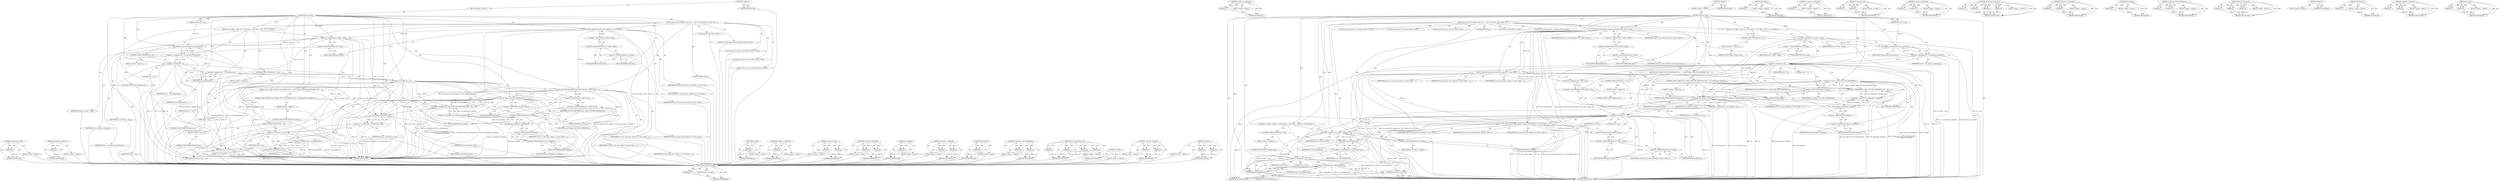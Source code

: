 digraph "nft_delset" {
vulnerable_140 [label=<(METHOD,nft_delrule_by_chain)>];
vulnerable_141 [label=<(PARAM,p1)>];
vulnerable_142 [label=<(BLOCK,&lt;empty&gt;,&lt;empty&gt;)>];
vulnerable_143 [label=<(METHOD_RETURN,ANY)>];
vulnerable_163 [label=<(METHOD,&lt;operator&gt;.logicalNot)>];
vulnerable_164 [label=<(PARAM,p1)>];
vulnerable_165 [label=<(BLOCK,&lt;empty&gt;,&lt;empty&gt;)>];
vulnerable_166 [label=<(METHOD_RETURN,ANY)>];
vulnerable_6 [label=<(METHOD,&lt;global&gt;)<SUB>1</SUB>>];
vulnerable_7 [label=<(BLOCK,&lt;empty&gt;,&lt;empty&gt;)<SUB>1</SUB>>];
vulnerable_8 [label=<(METHOD,nft_flush_table)<SUB>1</SUB>>];
vulnerable_9 [label=<(PARAM,struct nft_ctx *ctx)<SUB>1</SUB>>];
vulnerable_10 [label=<(BLOCK,{
	int err;
 	struct nft_chain *chain, *nc;
 	s...,{
	int err;
 	struct nft_chain *chain, *nc;
 	s...)<SUB>2</SUB>>];
vulnerable_11 [label="<(LOCAL,int err: int)<SUB>3</SUB>>"];
vulnerable_12 [label="<(LOCAL,struct nft_chain* chain: nft_chain*)<SUB>4</SUB>>"];
vulnerable_13 [label="<(LOCAL,struct nft_chain* nc: nft_chain*)<SUB>4</SUB>>"];
vulnerable_14 [label="<(LOCAL,struct nft_set* set: nft_set*)<SUB>5</SUB>>"];
vulnerable_15 [label="<(LOCAL,struct nft_set* ns: nft_set*)<SUB>5</SUB>>"];
vulnerable_16 [label=<(list_for_each_entry_safe,list_for_each_entry_safe(chain, nc, &amp;ctx-&gt;table...)<SUB>7</SUB>>];
vulnerable_17 [label=<(IDENTIFIER,chain,list_for_each_entry_safe(chain, nc, &amp;ctx-&gt;table...)<SUB>7</SUB>>];
vulnerable_18 [label=<(IDENTIFIER,nc,list_for_each_entry_safe(chain, nc, &amp;ctx-&gt;table...)<SUB>7</SUB>>];
vulnerable_19 [label=<(&lt;operator&gt;.addressOf,&amp;ctx-&gt;table-&gt;chains)<SUB>7</SUB>>];
vulnerable_20 [label=<(&lt;operator&gt;.indirectFieldAccess,ctx-&gt;table-&gt;chains)<SUB>7</SUB>>];
vulnerable_21 [label=<(&lt;operator&gt;.indirectFieldAccess,ctx-&gt;table)<SUB>7</SUB>>];
vulnerable_22 [label=<(IDENTIFIER,ctx,list_for_each_entry_safe(chain, nc, &amp;ctx-&gt;table...)<SUB>7</SUB>>];
vulnerable_23 [label=<(FIELD_IDENTIFIER,table,table)<SUB>7</SUB>>];
vulnerable_24 [label=<(FIELD_IDENTIFIER,chains,chains)<SUB>7</SUB>>];
vulnerable_25 [label=<(IDENTIFIER,list,list_for_each_entry_safe(chain, nc, &amp;ctx-&gt;table...)<SUB>7</SUB>>];
vulnerable_26 [label=<(BLOCK,{
 		ctx-&gt;chain = chain;
 
 		err = nft_delrule...,{
 		ctx-&gt;chain = chain;
 
 		err = nft_delrule...)<SUB>7</SUB>>];
vulnerable_27 [label=<(&lt;operator&gt;.assignment,ctx-&gt;chain = chain)<SUB>8</SUB>>];
vulnerable_28 [label=<(&lt;operator&gt;.indirectFieldAccess,ctx-&gt;chain)<SUB>8</SUB>>];
vulnerable_29 [label=<(IDENTIFIER,ctx,ctx-&gt;chain = chain)<SUB>8</SUB>>];
vulnerable_30 [label=<(FIELD_IDENTIFIER,chain,chain)<SUB>8</SUB>>];
vulnerable_31 [label=<(IDENTIFIER,chain,ctx-&gt;chain = chain)<SUB>8</SUB>>];
vulnerable_32 [label=<(&lt;operator&gt;.assignment,err = nft_delrule_by_chain(ctx))<SUB>10</SUB>>];
vulnerable_33 [label=<(IDENTIFIER,err,err = nft_delrule_by_chain(ctx))<SUB>10</SUB>>];
vulnerable_34 [label=<(nft_delrule_by_chain,nft_delrule_by_chain(ctx))<SUB>10</SUB>>];
vulnerable_35 [label=<(IDENTIFIER,ctx,nft_delrule_by_chain(ctx))<SUB>10</SUB>>];
vulnerable_36 [label=<(CONTROL_STRUCTURE,IF,if (err &lt; 0))<SUB>11</SUB>>];
vulnerable_37 [label=<(&lt;operator&gt;.lessThan,err &lt; 0)<SUB>11</SUB>>];
vulnerable_38 [label=<(IDENTIFIER,err,err &lt; 0)<SUB>11</SUB>>];
vulnerable_39 [label=<(LITERAL,0,err &lt; 0)<SUB>11</SUB>>];
vulnerable_40 [label=<(BLOCK,&lt;empty&gt;,&lt;empty&gt;)<SUB>12</SUB>>];
vulnerable_41 [label=<(CONTROL_STRUCTURE,GOTO,goto out;)<SUB>12</SUB>>];
vulnerable_42 [label=<(&lt;operator&gt;.assignment,err = nft_delchain(ctx))<SUB>13</SUB>>];
vulnerable_43 [label=<(IDENTIFIER,err,err = nft_delchain(ctx))<SUB>13</SUB>>];
vulnerable_44 [label=<(nft_delchain,nft_delchain(ctx))<SUB>13</SUB>>];
vulnerable_45 [label=<(IDENTIFIER,ctx,nft_delchain(ctx))<SUB>13</SUB>>];
vulnerable_46 [label=<(CONTROL_STRUCTURE,IF,if (err &lt; 0))<SUB>14</SUB>>];
vulnerable_47 [label=<(&lt;operator&gt;.lessThan,err &lt; 0)<SUB>14</SUB>>];
vulnerable_48 [label=<(IDENTIFIER,err,err &lt; 0)<SUB>14</SUB>>];
vulnerable_49 [label=<(LITERAL,0,err &lt; 0)<SUB>14</SUB>>];
vulnerable_50 [label=<(BLOCK,&lt;empty&gt;,&lt;empty&gt;)<SUB>15</SUB>>];
vulnerable_51 [label=<(CONTROL_STRUCTURE,GOTO,goto out;)<SUB>15</SUB>>];
vulnerable_52 [label=<(list_for_each_entry_safe,list_for_each_entry_safe(set, ns, &amp;ctx-&gt;table-&gt;...)<SUB>18</SUB>>];
vulnerable_53 [label=<(IDENTIFIER,set,list_for_each_entry_safe(set, ns, &amp;ctx-&gt;table-&gt;...)<SUB>18</SUB>>];
vulnerable_54 [label=<(IDENTIFIER,ns,list_for_each_entry_safe(set, ns, &amp;ctx-&gt;table-&gt;...)<SUB>18</SUB>>];
vulnerable_55 [label=<(&lt;operator&gt;.addressOf,&amp;ctx-&gt;table-&gt;sets)<SUB>18</SUB>>];
vulnerable_56 [label=<(&lt;operator&gt;.indirectFieldAccess,ctx-&gt;table-&gt;sets)<SUB>18</SUB>>];
vulnerable_57 [label=<(&lt;operator&gt;.indirectFieldAccess,ctx-&gt;table)<SUB>18</SUB>>];
vulnerable_58 [label=<(IDENTIFIER,ctx,list_for_each_entry_safe(set, ns, &amp;ctx-&gt;table-&gt;...)<SUB>18</SUB>>];
vulnerable_59 [label=<(FIELD_IDENTIFIER,table,table)<SUB>18</SUB>>];
vulnerable_60 [label=<(FIELD_IDENTIFIER,sets,sets)<SUB>18</SUB>>];
vulnerable_61 [label=<(IDENTIFIER,list,list_for_each_entry_safe(set, ns, &amp;ctx-&gt;table-&gt;...)<SUB>18</SUB>>];
vulnerable_62 [label=<(BLOCK,{
		if (set-&gt;flags &amp; NFT_SET_ANONYMOUS &amp;&amp;
		   ...,{
		if (set-&gt;flags &amp; NFT_SET_ANONYMOUS &amp;&amp;
		   ...)<SUB>18</SUB>>];
vulnerable_63 [label=<(CONTROL_STRUCTURE,IF,if (set-&gt;flags &amp; NFT_SET_ANONYMOUS &amp;&amp;
		    !list_empty(&amp;set-&gt;bindings)))<SUB>19</SUB>>];
vulnerable_64 [label=<(&lt;operator&gt;.logicalAnd,set-&gt;flags &amp; NFT_SET_ANONYMOUS &amp;&amp;
		    !list_e...)<SUB>19</SUB>>];
vulnerable_65 [label=<(&lt;operator&gt;.and,set-&gt;flags &amp; NFT_SET_ANONYMOUS)<SUB>19</SUB>>];
vulnerable_66 [label=<(&lt;operator&gt;.indirectFieldAccess,set-&gt;flags)<SUB>19</SUB>>];
vulnerable_67 [label=<(IDENTIFIER,set,set-&gt;flags &amp; NFT_SET_ANONYMOUS)<SUB>19</SUB>>];
vulnerable_68 [label=<(FIELD_IDENTIFIER,flags,flags)<SUB>19</SUB>>];
vulnerable_69 [label=<(IDENTIFIER,NFT_SET_ANONYMOUS,set-&gt;flags &amp; NFT_SET_ANONYMOUS)<SUB>19</SUB>>];
vulnerable_70 [label=<(&lt;operator&gt;.logicalNot,!list_empty(&amp;set-&gt;bindings))<SUB>20</SUB>>];
vulnerable_71 [label=<(list_empty,list_empty(&amp;set-&gt;bindings))<SUB>20</SUB>>];
vulnerable_72 [label=<(&lt;operator&gt;.addressOf,&amp;set-&gt;bindings)<SUB>20</SUB>>];
vulnerable_73 [label=<(&lt;operator&gt;.indirectFieldAccess,set-&gt;bindings)<SUB>20</SUB>>];
vulnerable_74 [label=<(IDENTIFIER,set,list_empty(&amp;set-&gt;bindings))<SUB>20</SUB>>];
vulnerable_75 [label=<(FIELD_IDENTIFIER,bindings,bindings)<SUB>20</SUB>>];
vulnerable_76 [label=<(BLOCK,&lt;empty&gt;,&lt;empty&gt;)<SUB>21</SUB>>];
vulnerable_77 [label=<(CONTROL_STRUCTURE,CONTINUE,continue;)<SUB>21</SUB>>];
vulnerable_78 [label=<(&lt;operator&gt;.assignment,err = nft_delset(ctx, set))<SUB>23</SUB>>];
vulnerable_79 [label=<(IDENTIFIER,err,err = nft_delset(ctx, set))<SUB>23</SUB>>];
vulnerable_80 [label=<(nft_delset,nft_delset(ctx, set))<SUB>23</SUB>>];
vulnerable_81 [label=<(IDENTIFIER,ctx,nft_delset(ctx, set))<SUB>23</SUB>>];
vulnerable_82 [label=<(IDENTIFIER,set,nft_delset(ctx, set))<SUB>23</SUB>>];
vulnerable_83 [label=<(CONTROL_STRUCTURE,IF,if (err &lt; 0))<SUB>24</SUB>>];
vulnerable_84 [label=<(&lt;operator&gt;.lessThan,err &lt; 0)<SUB>24</SUB>>];
vulnerable_85 [label=<(IDENTIFIER,err,err &lt; 0)<SUB>24</SUB>>];
vulnerable_86 [label=<(LITERAL,0,err &lt; 0)<SUB>24</SUB>>];
vulnerable_87 [label=<(BLOCK,&lt;empty&gt;,&lt;empty&gt;)<SUB>25</SUB>>];
vulnerable_88 [label=<(CONTROL_STRUCTURE,GOTO,goto out;)<SUB>25</SUB>>];
vulnerable_89 [label=<(&lt;operator&gt;.assignment,err = nft_deltable(ctx))<SUB>28</SUB>>];
vulnerable_90 [label=<(IDENTIFIER,err,err = nft_deltable(ctx))<SUB>28</SUB>>];
vulnerable_91 [label=<(nft_deltable,nft_deltable(ctx))<SUB>28</SUB>>];
vulnerable_92 [label=<(IDENTIFIER,ctx,nft_deltable(ctx))<SUB>28</SUB>>];
vulnerable_93 [label=<(JUMP_TARGET,out)<SUB>29</SUB>>];
vulnerable_94 [label=<(RETURN,return err;,return err;)<SUB>30</SUB>>];
vulnerable_95 [label=<(IDENTIFIER,err,return err;)<SUB>30</SUB>>];
vulnerable_96 [label=<(METHOD_RETURN,int)<SUB>1</SUB>>];
vulnerable_98 [label=<(METHOD_RETURN,ANY)<SUB>1</SUB>>];
vulnerable_167 [label=<(METHOD,list_empty)>];
vulnerable_168 [label=<(PARAM,p1)>];
vulnerable_169 [label=<(BLOCK,&lt;empty&gt;,&lt;empty&gt;)>];
vulnerable_170 [label=<(METHOD_RETURN,ANY)>];
vulnerable_126 [label=<(METHOD,&lt;operator&gt;.addressOf)>];
vulnerable_127 [label=<(PARAM,p1)>];
vulnerable_128 [label=<(BLOCK,&lt;empty&gt;,&lt;empty&gt;)>];
vulnerable_129 [label=<(METHOD_RETURN,ANY)>];
vulnerable_158 [label=<(METHOD,&lt;operator&gt;.and)>];
vulnerable_159 [label=<(PARAM,p1)>];
vulnerable_160 [label=<(PARAM,p2)>];
vulnerable_161 [label=<(BLOCK,&lt;empty&gt;,&lt;empty&gt;)>];
vulnerable_162 [label=<(METHOD_RETURN,ANY)>];
vulnerable_153 [label=<(METHOD,&lt;operator&gt;.logicalAnd)>];
vulnerable_154 [label=<(PARAM,p1)>];
vulnerable_155 [label=<(PARAM,p2)>];
vulnerable_156 [label=<(BLOCK,&lt;empty&gt;,&lt;empty&gt;)>];
vulnerable_157 [label=<(METHOD_RETURN,ANY)>];
vulnerable_149 [label=<(METHOD,nft_delchain)>];
vulnerable_150 [label=<(PARAM,p1)>];
vulnerable_151 [label=<(BLOCK,&lt;empty&gt;,&lt;empty&gt;)>];
vulnerable_152 [label=<(METHOD_RETURN,ANY)>];
vulnerable_135 [label=<(METHOD,&lt;operator&gt;.assignment)>];
vulnerable_136 [label=<(PARAM,p1)>];
vulnerable_137 [label=<(PARAM,p2)>];
vulnerable_138 [label=<(BLOCK,&lt;empty&gt;,&lt;empty&gt;)>];
vulnerable_139 [label=<(METHOD_RETURN,ANY)>];
vulnerable_176 [label=<(METHOD,nft_deltable)>];
vulnerable_177 [label=<(PARAM,p1)>];
vulnerable_178 [label=<(BLOCK,&lt;empty&gt;,&lt;empty&gt;)>];
vulnerable_179 [label=<(METHOD_RETURN,ANY)>];
vulnerable_130 [label=<(METHOD,&lt;operator&gt;.indirectFieldAccess)>];
vulnerable_131 [label=<(PARAM,p1)>];
vulnerable_132 [label=<(PARAM,p2)>];
vulnerable_133 [label=<(BLOCK,&lt;empty&gt;,&lt;empty&gt;)>];
vulnerable_134 [label=<(METHOD_RETURN,ANY)>];
vulnerable_119 [label=<(METHOD,list_for_each_entry_safe)>];
vulnerable_120 [label=<(PARAM,p1)>];
vulnerable_121 [label=<(PARAM,p2)>];
vulnerable_122 [label=<(PARAM,p3)>];
vulnerable_123 [label=<(PARAM,p4)>];
vulnerable_124 [label=<(BLOCK,&lt;empty&gt;,&lt;empty&gt;)>];
vulnerable_125 [label=<(METHOD_RETURN,ANY)>];
vulnerable_113 [label=<(METHOD,&lt;global&gt;)<SUB>1</SUB>>];
vulnerable_114 [label=<(BLOCK,&lt;empty&gt;,&lt;empty&gt;)>];
vulnerable_115 [label=<(METHOD_RETURN,ANY)>];
vulnerable_144 [label=<(METHOD,&lt;operator&gt;.lessThan)>];
vulnerable_145 [label=<(PARAM,p1)>];
vulnerable_146 [label=<(PARAM,p2)>];
vulnerable_147 [label=<(BLOCK,&lt;empty&gt;,&lt;empty&gt;)>];
vulnerable_148 [label=<(METHOD_RETURN,ANY)>];
vulnerable_171 [label=<(METHOD,nft_delset)>];
vulnerable_172 [label=<(PARAM,p1)>];
vulnerable_173 [label=<(PARAM,p2)>];
vulnerable_174 [label=<(BLOCK,&lt;empty&gt;,&lt;empty&gt;)>];
vulnerable_175 [label=<(METHOD_RETURN,ANY)>];
fixed_154 [label=<(METHOD,nft_delrule_by_chain)>];
fixed_155 [label=<(PARAM,p1)>];
fixed_156 [label=<(BLOCK,&lt;empty&gt;,&lt;empty&gt;)>];
fixed_157 [label=<(METHOD_RETURN,ANY)>];
fixed_180 [label=<(METHOD,&lt;operator&gt;.logicalNot)>];
fixed_181 [label=<(PARAM,p1)>];
fixed_182 [label=<(BLOCK,&lt;empty&gt;,&lt;empty&gt;)>];
fixed_183 [label=<(METHOD_RETURN,ANY)>];
fixed_6 [label=<(METHOD,&lt;global&gt;)<SUB>1</SUB>>];
fixed_7 [label=<(BLOCK,&lt;empty&gt;,&lt;empty&gt;)<SUB>1</SUB>>];
fixed_8 [label=<(METHOD,nft_flush_table)<SUB>1</SUB>>];
fixed_9 [label=<(PARAM,struct nft_ctx *ctx)<SUB>1</SUB>>];
fixed_10 [label=<(BLOCK,{
	int err;
 	struct nft_chain *chain, *nc;
 	s...,{
	int err;
 	struct nft_chain *chain, *nc;
 	s...)<SUB>2</SUB>>];
fixed_11 [label="<(LOCAL,int err: int)<SUB>3</SUB>>"];
fixed_12 [label="<(LOCAL,struct nft_chain* chain: nft_chain*)<SUB>4</SUB>>"];
fixed_13 [label="<(LOCAL,struct nft_chain* nc: nft_chain*)<SUB>4</SUB>>"];
fixed_14 [label="<(LOCAL,struct nft_set* set: nft_set*)<SUB>5</SUB>>"];
fixed_15 [label="<(LOCAL,struct nft_set* ns: nft_set*)<SUB>5</SUB>>"];
fixed_16 [label=<(list_for_each_entry,list_for_each_entry(chain, &amp;ctx-&gt;table-&gt;chains,...)<SUB>7</SUB>>];
fixed_17 [label=<(IDENTIFIER,chain,list_for_each_entry(chain, &amp;ctx-&gt;table-&gt;chains,...)<SUB>7</SUB>>];
fixed_18 [label=<(&lt;operator&gt;.addressOf,&amp;ctx-&gt;table-&gt;chains)<SUB>7</SUB>>];
fixed_19 [label=<(&lt;operator&gt;.indirectFieldAccess,ctx-&gt;table-&gt;chains)<SUB>7</SUB>>];
fixed_20 [label=<(&lt;operator&gt;.indirectFieldAccess,ctx-&gt;table)<SUB>7</SUB>>];
fixed_21 [label=<(IDENTIFIER,ctx,list_for_each_entry(chain, &amp;ctx-&gt;table-&gt;chains,...)<SUB>7</SUB>>];
fixed_22 [label=<(FIELD_IDENTIFIER,table,table)<SUB>7</SUB>>];
fixed_23 [label=<(FIELD_IDENTIFIER,chains,chains)<SUB>7</SUB>>];
fixed_24 [label=<(IDENTIFIER,list,list_for_each_entry(chain, &amp;ctx-&gt;table-&gt;chains,...)<SUB>7</SUB>>];
fixed_25 [label=<(BLOCK,{
 		ctx-&gt;chain = chain;
 
 		err = nft_delrule...,{
 		ctx-&gt;chain = chain;
 
 		err = nft_delrule...)<SUB>7</SUB>>];
fixed_26 [label=<(&lt;operator&gt;.assignment,ctx-&gt;chain = chain)<SUB>8</SUB>>];
fixed_27 [label=<(&lt;operator&gt;.indirectFieldAccess,ctx-&gt;chain)<SUB>8</SUB>>];
fixed_28 [label=<(IDENTIFIER,ctx,ctx-&gt;chain = chain)<SUB>8</SUB>>];
fixed_29 [label=<(FIELD_IDENTIFIER,chain,chain)<SUB>8</SUB>>];
fixed_30 [label=<(IDENTIFIER,chain,ctx-&gt;chain = chain)<SUB>8</SUB>>];
fixed_31 [label=<(&lt;operator&gt;.assignment,err = nft_delrule_by_chain(ctx))<SUB>10</SUB>>];
fixed_32 [label=<(IDENTIFIER,err,err = nft_delrule_by_chain(ctx))<SUB>10</SUB>>];
fixed_33 [label=<(nft_delrule_by_chain,nft_delrule_by_chain(ctx))<SUB>10</SUB>>];
fixed_34 [label=<(IDENTIFIER,ctx,nft_delrule_by_chain(ctx))<SUB>10</SUB>>];
fixed_35 [label=<(CONTROL_STRUCTURE,IF,if (err &lt; 0))<SUB>11</SUB>>];
fixed_36 [label=<(&lt;operator&gt;.lessThan,err &lt; 0)<SUB>11</SUB>>];
fixed_37 [label=<(IDENTIFIER,err,err &lt; 0)<SUB>11</SUB>>];
fixed_38 [label=<(LITERAL,0,err &lt; 0)<SUB>11</SUB>>];
fixed_39 [label=<(BLOCK,&lt;empty&gt;,&lt;empty&gt;)<SUB>12</SUB>>];
fixed_40 [label=<(CONTROL_STRUCTURE,GOTO,goto out;)<SUB>12</SUB>>];
fixed_41 [label=<(list_for_each_entry_safe,list_for_each_entry_safe(set, ns, &amp;ctx-&gt;table-&gt;...)<SUB>15</SUB>>];
fixed_42 [label=<(IDENTIFIER,set,list_for_each_entry_safe(set, ns, &amp;ctx-&gt;table-&gt;...)<SUB>15</SUB>>];
fixed_43 [label=<(IDENTIFIER,ns,list_for_each_entry_safe(set, ns, &amp;ctx-&gt;table-&gt;...)<SUB>15</SUB>>];
fixed_44 [label=<(&lt;operator&gt;.addressOf,&amp;ctx-&gt;table-&gt;sets)<SUB>15</SUB>>];
fixed_45 [label=<(&lt;operator&gt;.indirectFieldAccess,ctx-&gt;table-&gt;sets)<SUB>15</SUB>>];
fixed_46 [label=<(&lt;operator&gt;.indirectFieldAccess,ctx-&gt;table)<SUB>15</SUB>>];
fixed_47 [label=<(IDENTIFIER,ctx,list_for_each_entry_safe(set, ns, &amp;ctx-&gt;table-&gt;...)<SUB>15</SUB>>];
fixed_48 [label=<(FIELD_IDENTIFIER,table,table)<SUB>15</SUB>>];
fixed_49 [label=<(FIELD_IDENTIFIER,sets,sets)<SUB>15</SUB>>];
fixed_50 [label=<(IDENTIFIER,list,list_for_each_entry_safe(set, ns, &amp;ctx-&gt;table-&gt;...)<SUB>15</SUB>>];
fixed_51 [label=<(BLOCK,{
		if (set-&gt;flags &amp; NFT_SET_ANONYMOUS &amp;&amp;
		   ...,{
		if (set-&gt;flags &amp; NFT_SET_ANONYMOUS &amp;&amp;
		   ...)<SUB>15</SUB>>];
fixed_52 [label=<(CONTROL_STRUCTURE,IF,if (set-&gt;flags &amp; NFT_SET_ANONYMOUS &amp;&amp;
		    !list_empty(&amp;set-&gt;bindings)))<SUB>16</SUB>>];
fixed_53 [label=<(&lt;operator&gt;.logicalAnd,set-&gt;flags &amp; NFT_SET_ANONYMOUS &amp;&amp;
		    !list_e...)<SUB>16</SUB>>];
fixed_54 [label=<(&lt;operator&gt;.and,set-&gt;flags &amp; NFT_SET_ANONYMOUS)<SUB>16</SUB>>];
fixed_55 [label=<(&lt;operator&gt;.indirectFieldAccess,set-&gt;flags)<SUB>16</SUB>>];
fixed_56 [label=<(IDENTIFIER,set,set-&gt;flags &amp; NFT_SET_ANONYMOUS)<SUB>16</SUB>>];
fixed_57 [label=<(FIELD_IDENTIFIER,flags,flags)<SUB>16</SUB>>];
fixed_58 [label=<(IDENTIFIER,NFT_SET_ANONYMOUS,set-&gt;flags &amp; NFT_SET_ANONYMOUS)<SUB>16</SUB>>];
fixed_59 [label=<(&lt;operator&gt;.logicalNot,!list_empty(&amp;set-&gt;bindings))<SUB>17</SUB>>];
fixed_60 [label=<(list_empty,list_empty(&amp;set-&gt;bindings))<SUB>17</SUB>>];
fixed_61 [label=<(&lt;operator&gt;.addressOf,&amp;set-&gt;bindings)<SUB>17</SUB>>];
fixed_62 [label=<(&lt;operator&gt;.indirectFieldAccess,set-&gt;bindings)<SUB>17</SUB>>];
fixed_63 [label=<(IDENTIFIER,set,list_empty(&amp;set-&gt;bindings))<SUB>17</SUB>>];
fixed_64 [label=<(FIELD_IDENTIFIER,bindings,bindings)<SUB>17</SUB>>];
fixed_65 [label=<(BLOCK,&lt;empty&gt;,&lt;empty&gt;)<SUB>18</SUB>>];
fixed_66 [label=<(CONTROL_STRUCTURE,CONTINUE,continue;)<SUB>18</SUB>>];
fixed_67 [label=<(&lt;operator&gt;.assignment,err = nft_delset(ctx, set))<SUB>20</SUB>>];
fixed_68 [label=<(IDENTIFIER,err,err = nft_delset(ctx, set))<SUB>20</SUB>>];
fixed_69 [label=<(nft_delset,nft_delset(ctx, set))<SUB>20</SUB>>];
fixed_70 [label=<(IDENTIFIER,ctx,nft_delset(ctx, set))<SUB>20</SUB>>];
fixed_71 [label=<(IDENTIFIER,set,nft_delset(ctx, set))<SUB>20</SUB>>];
fixed_72 [label=<(CONTROL_STRUCTURE,IF,if (err &lt; 0))<SUB>21</SUB>>];
fixed_73 [label=<(&lt;operator&gt;.lessThan,err &lt; 0)<SUB>21</SUB>>];
fixed_74 [label=<(IDENTIFIER,err,err &lt; 0)<SUB>21</SUB>>];
fixed_75 [label=<(LITERAL,0,err &lt; 0)<SUB>21</SUB>>];
fixed_76 [label=<(BLOCK,&lt;empty&gt;,&lt;empty&gt;)<SUB>22</SUB>>];
fixed_77 [label=<(CONTROL_STRUCTURE,GOTO,goto out;)<SUB>22</SUB>>];
fixed_78 [label=<(list_for_each_entry_safe,list_for_each_entry_safe(chain, nc, &amp;ctx-&gt;table...)<SUB>25</SUB>>];
fixed_79 [label=<(IDENTIFIER,chain,list_for_each_entry_safe(chain, nc, &amp;ctx-&gt;table...)<SUB>25</SUB>>];
fixed_80 [label=<(IDENTIFIER,nc,list_for_each_entry_safe(chain, nc, &amp;ctx-&gt;table...)<SUB>25</SUB>>];
fixed_81 [label=<(&lt;operator&gt;.addressOf,&amp;ctx-&gt;table-&gt;chains)<SUB>25</SUB>>];
fixed_82 [label=<(&lt;operator&gt;.indirectFieldAccess,ctx-&gt;table-&gt;chains)<SUB>25</SUB>>];
fixed_83 [label=<(&lt;operator&gt;.indirectFieldAccess,ctx-&gt;table)<SUB>25</SUB>>];
fixed_84 [label=<(IDENTIFIER,ctx,list_for_each_entry_safe(chain, nc, &amp;ctx-&gt;table...)<SUB>25</SUB>>];
fixed_85 [label=<(FIELD_IDENTIFIER,table,table)<SUB>25</SUB>>];
fixed_86 [label=<(FIELD_IDENTIFIER,chains,chains)<SUB>25</SUB>>];
fixed_87 [label=<(IDENTIFIER,list,list_for_each_entry_safe(chain, nc, &amp;ctx-&gt;table...)<SUB>25</SUB>>];
fixed_88 [label=<(BLOCK,{
		ctx-&gt;chain = chain;

		err = nft_delchain(c...,{
		ctx-&gt;chain = chain;

		err = nft_delchain(c...)<SUB>25</SUB>>];
fixed_89 [label=<(&lt;operator&gt;.assignment,ctx-&gt;chain = chain)<SUB>26</SUB>>];
fixed_90 [label=<(&lt;operator&gt;.indirectFieldAccess,ctx-&gt;chain)<SUB>26</SUB>>];
fixed_91 [label=<(IDENTIFIER,ctx,ctx-&gt;chain = chain)<SUB>26</SUB>>];
fixed_92 [label=<(FIELD_IDENTIFIER,chain,chain)<SUB>26</SUB>>];
fixed_93 [label=<(IDENTIFIER,chain,ctx-&gt;chain = chain)<SUB>26</SUB>>];
fixed_94 [label=<(&lt;operator&gt;.assignment,err = nft_delchain(ctx))<SUB>28</SUB>>];
fixed_95 [label=<(IDENTIFIER,err,err = nft_delchain(ctx))<SUB>28</SUB>>];
fixed_96 [label=<(nft_delchain,nft_delchain(ctx))<SUB>28</SUB>>];
fixed_97 [label=<(IDENTIFIER,ctx,nft_delchain(ctx))<SUB>28</SUB>>];
fixed_98 [label=<(CONTROL_STRUCTURE,IF,if (err &lt; 0))<SUB>29</SUB>>];
fixed_99 [label=<(&lt;operator&gt;.lessThan,err &lt; 0)<SUB>29</SUB>>];
fixed_100 [label=<(IDENTIFIER,err,err &lt; 0)<SUB>29</SUB>>];
fixed_101 [label=<(LITERAL,0,err &lt; 0)<SUB>29</SUB>>];
fixed_102 [label=<(BLOCK,&lt;empty&gt;,&lt;empty&gt;)<SUB>30</SUB>>];
fixed_103 [label=<(CONTROL_STRUCTURE,GOTO,goto out;)<SUB>30</SUB>>];
fixed_104 [label=<(&lt;operator&gt;.assignment,err = nft_deltable(ctx))<SUB>33</SUB>>];
fixed_105 [label=<(IDENTIFIER,err,err = nft_deltable(ctx))<SUB>33</SUB>>];
fixed_106 [label=<(nft_deltable,nft_deltable(ctx))<SUB>33</SUB>>];
fixed_107 [label=<(IDENTIFIER,ctx,nft_deltable(ctx))<SUB>33</SUB>>];
fixed_108 [label=<(JUMP_TARGET,out)<SUB>34</SUB>>];
fixed_109 [label=<(RETURN,return err;,return err;)<SUB>35</SUB>>];
fixed_110 [label=<(IDENTIFIER,err,return err;)<SUB>35</SUB>>];
fixed_111 [label=<(METHOD_RETURN,int)<SUB>1</SUB>>];
fixed_113 [label=<(METHOD_RETURN,ANY)<SUB>1</SUB>>];
fixed_184 [label=<(METHOD,list_empty)>];
fixed_185 [label=<(PARAM,p1)>];
fixed_186 [label=<(BLOCK,&lt;empty&gt;,&lt;empty&gt;)>];
fixed_187 [label=<(METHOD_RETURN,ANY)>];
fixed_140 [label=<(METHOD,&lt;operator&gt;.addressOf)>];
fixed_141 [label=<(PARAM,p1)>];
fixed_142 [label=<(BLOCK,&lt;empty&gt;,&lt;empty&gt;)>];
fixed_143 [label=<(METHOD_RETURN,ANY)>];
fixed_175 [label=<(METHOD,&lt;operator&gt;.and)>];
fixed_176 [label=<(PARAM,p1)>];
fixed_177 [label=<(PARAM,p2)>];
fixed_178 [label=<(BLOCK,&lt;empty&gt;,&lt;empty&gt;)>];
fixed_179 [label=<(METHOD_RETURN,ANY)>];
fixed_170 [label=<(METHOD,&lt;operator&gt;.logicalAnd)>];
fixed_171 [label=<(PARAM,p1)>];
fixed_172 [label=<(PARAM,p2)>];
fixed_173 [label=<(BLOCK,&lt;empty&gt;,&lt;empty&gt;)>];
fixed_174 [label=<(METHOD_RETURN,ANY)>];
fixed_163 [label=<(METHOD,list_for_each_entry_safe)>];
fixed_164 [label=<(PARAM,p1)>];
fixed_165 [label=<(PARAM,p2)>];
fixed_166 [label=<(PARAM,p3)>];
fixed_167 [label=<(PARAM,p4)>];
fixed_168 [label=<(BLOCK,&lt;empty&gt;,&lt;empty&gt;)>];
fixed_169 [label=<(METHOD_RETURN,ANY)>];
fixed_149 [label=<(METHOD,&lt;operator&gt;.assignment)>];
fixed_150 [label=<(PARAM,p1)>];
fixed_151 [label=<(PARAM,p2)>];
fixed_152 [label=<(BLOCK,&lt;empty&gt;,&lt;empty&gt;)>];
fixed_153 [label=<(METHOD_RETURN,ANY)>];
fixed_193 [label=<(METHOD,nft_delchain)>];
fixed_194 [label=<(PARAM,p1)>];
fixed_195 [label=<(BLOCK,&lt;empty&gt;,&lt;empty&gt;)>];
fixed_196 [label=<(METHOD_RETURN,ANY)>];
fixed_144 [label=<(METHOD,&lt;operator&gt;.indirectFieldAccess)>];
fixed_145 [label=<(PARAM,p1)>];
fixed_146 [label=<(PARAM,p2)>];
fixed_147 [label=<(BLOCK,&lt;empty&gt;,&lt;empty&gt;)>];
fixed_148 [label=<(METHOD_RETURN,ANY)>];
fixed_134 [label=<(METHOD,list_for_each_entry)>];
fixed_135 [label=<(PARAM,p1)>];
fixed_136 [label=<(PARAM,p2)>];
fixed_137 [label=<(PARAM,p3)>];
fixed_138 [label=<(BLOCK,&lt;empty&gt;,&lt;empty&gt;)>];
fixed_139 [label=<(METHOD_RETURN,ANY)>];
fixed_128 [label=<(METHOD,&lt;global&gt;)<SUB>1</SUB>>];
fixed_129 [label=<(BLOCK,&lt;empty&gt;,&lt;empty&gt;)>];
fixed_130 [label=<(METHOD_RETURN,ANY)>];
fixed_197 [label=<(METHOD,nft_deltable)>];
fixed_198 [label=<(PARAM,p1)>];
fixed_199 [label=<(BLOCK,&lt;empty&gt;,&lt;empty&gt;)>];
fixed_200 [label=<(METHOD_RETURN,ANY)>];
fixed_158 [label=<(METHOD,&lt;operator&gt;.lessThan)>];
fixed_159 [label=<(PARAM,p1)>];
fixed_160 [label=<(PARAM,p2)>];
fixed_161 [label=<(BLOCK,&lt;empty&gt;,&lt;empty&gt;)>];
fixed_162 [label=<(METHOD_RETURN,ANY)>];
fixed_188 [label=<(METHOD,nft_delset)>];
fixed_189 [label=<(PARAM,p1)>];
fixed_190 [label=<(PARAM,p2)>];
fixed_191 [label=<(BLOCK,&lt;empty&gt;,&lt;empty&gt;)>];
fixed_192 [label=<(METHOD_RETURN,ANY)>];
vulnerable_140 -> vulnerable_141  [key=0, label="AST: "];
vulnerable_140 -> vulnerable_141  [key=1, label="DDG: "];
vulnerable_140 -> vulnerable_142  [key=0, label="AST: "];
vulnerable_140 -> vulnerable_143  [key=0, label="AST: "];
vulnerable_140 -> vulnerable_143  [key=1, label="CFG: "];
vulnerable_141 -> vulnerable_143  [key=0, label="DDG: p1"];
vulnerable_142 -> fixed_154  [key=0];
vulnerable_143 -> fixed_154  [key=0];
vulnerable_163 -> vulnerable_164  [key=0, label="AST: "];
vulnerable_163 -> vulnerable_164  [key=1, label="DDG: "];
vulnerable_163 -> vulnerable_165  [key=0, label="AST: "];
vulnerable_163 -> vulnerable_166  [key=0, label="AST: "];
vulnerable_163 -> vulnerable_166  [key=1, label="CFG: "];
vulnerable_164 -> vulnerable_166  [key=0, label="DDG: p1"];
vulnerable_165 -> fixed_154  [key=0];
vulnerable_166 -> fixed_154  [key=0];
vulnerable_6 -> vulnerable_7  [key=0, label="AST: "];
vulnerable_6 -> vulnerable_98  [key=0, label="AST: "];
vulnerable_6 -> vulnerable_98  [key=1, label="CFG: "];
vulnerable_7 -> vulnerable_8  [key=0, label="AST: "];
vulnerable_8 -> vulnerable_9  [key=0, label="AST: "];
vulnerable_8 -> vulnerable_9  [key=1, label="DDG: "];
vulnerable_8 -> vulnerable_10  [key=0, label="AST: "];
vulnerable_8 -> vulnerable_96  [key=0, label="AST: "];
vulnerable_8 -> vulnerable_23  [key=0, label="CFG: "];
vulnerable_8 -> vulnerable_26  [key=0, label="DDG: "];
vulnerable_8 -> vulnerable_62  [key=0, label="DDG: "];
vulnerable_8 -> vulnerable_16  [key=0, label="DDG: "];
vulnerable_8 -> vulnerable_27  [key=0, label="DDG: "];
vulnerable_8 -> vulnerable_52  [key=0, label="DDG: "];
vulnerable_8 -> vulnerable_95  [key=0, label="DDG: "];
vulnerable_8 -> vulnerable_91  [key=0, label="DDG: "];
vulnerable_8 -> vulnerable_34  [key=0, label="DDG: "];
vulnerable_8 -> vulnerable_37  [key=0, label="DDG: "];
vulnerable_8 -> vulnerable_44  [key=0, label="DDG: "];
vulnerable_8 -> vulnerable_47  [key=0, label="DDG: "];
vulnerable_8 -> vulnerable_80  [key=0, label="DDG: "];
vulnerable_8 -> vulnerable_84  [key=0, label="DDG: "];
vulnerable_8 -> vulnerable_65  [key=0, label="DDG: "];
vulnerable_9 -> vulnerable_34  [key=0, label="DDG: ctx"];
vulnerable_10 -> vulnerable_11  [key=0, label="AST: "];
vulnerable_10 -> vulnerable_12  [key=0, label="AST: "];
vulnerable_10 -> vulnerable_13  [key=0, label="AST: "];
vulnerable_10 -> vulnerable_14  [key=0, label="AST: "];
vulnerable_10 -> vulnerable_15  [key=0, label="AST: "];
vulnerable_10 -> vulnerable_16  [key=0, label="AST: "];
vulnerable_10 -> vulnerable_26  [key=0, label="AST: "];
vulnerable_10 -> vulnerable_52  [key=0, label="AST: "];
vulnerable_10 -> vulnerable_62  [key=0, label="AST: "];
vulnerable_10 -> vulnerable_89  [key=0, label="AST: "];
vulnerable_10 -> vulnerable_93  [key=0, label="AST: "];
vulnerable_10 -> vulnerable_94  [key=0, label="AST: "];
vulnerable_11 -> fixed_154  [key=0];
vulnerable_12 -> fixed_154  [key=0];
vulnerable_13 -> fixed_154  [key=0];
vulnerable_14 -> fixed_154  [key=0];
vulnerable_15 -> fixed_154  [key=0];
vulnerable_16 -> vulnerable_17  [key=0, label="AST: "];
vulnerable_16 -> vulnerable_18  [key=0, label="AST: "];
vulnerable_16 -> vulnerable_19  [key=0, label="AST: "];
vulnerable_16 -> vulnerable_25  [key=0, label="AST: "];
vulnerable_16 -> vulnerable_30  [key=0, label="CFG: "];
vulnerable_16 -> vulnerable_96  [key=0, label="DDG: nc"];
vulnerable_16 -> vulnerable_96  [key=1, label="DDG: &amp;ctx-&gt;table-&gt;chains"];
vulnerable_16 -> vulnerable_96  [key=2, label="DDG: list"];
vulnerable_16 -> vulnerable_96  [key=3, label="DDG: list_for_each_entry_safe(chain, nc, &amp;ctx-&gt;table-&gt;chains, list)"];
vulnerable_16 -> vulnerable_27  [key=0, label="DDG: chain"];
vulnerable_16 -> vulnerable_52  [key=0, label="DDG: list"];
vulnerable_17 -> fixed_154  [key=0];
vulnerable_18 -> fixed_154  [key=0];
vulnerable_19 -> vulnerable_20  [key=0, label="AST: "];
vulnerable_19 -> vulnerable_16  [key=0, label="CFG: "];
vulnerable_20 -> vulnerable_21  [key=0, label="AST: "];
vulnerable_20 -> vulnerable_24  [key=0, label="AST: "];
vulnerable_20 -> vulnerable_19  [key=0, label="CFG: "];
vulnerable_21 -> vulnerable_22  [key=0, label="AST: "];
vulnerable_21 -> vulnerable_23  [key=0, label="AST: "];
vulnerable_21 -> vulnerable_24  [key=0, label="CFG: "];
vulnerable_22 -> fixed_154  [key=0];
vulnerable_23 -> vulnerable_21  [key=0, label="CFG: "];
vulnerable_24 -> vulnerable_20  [key=0, label="CFG: "];
vulnerable_25 -> fixed_154  [key=0];
vulnerable_26 -> vulnerable_27  [key=0, label="AST: "];
vulnerable_26 -> vulnerable_32  [key=0, label="AST: "];
vulnerable_26 -> vulnerable_36  [key=0, label="AST: "];
vulnerable_26 -> vulnerable_42  [key=0, label="AST: "];
vulnerable_26 -> vulnerable_46  [key=0, label="AST: "];
vulnerable_27 -> vulnerable_28  [key=0, label="AST: "];
vulnerable_27 -> vulnerable_31  [key=0, label="AST: "];
vulnerable_27 -> vulnerable_34  [key=0, label="CFG: "];
vulnerable_27 -> vulnerable_34  [key=1, label="DDG: ctx-&gt;chain"];
vulnerable_27 -> vulnerable_96  [key=0, label="DDG: ctx-&gt;chain"];
vulnerable_27 -> vulnerable_96  [key=1, label="DDG: chain"];
vulnerable_27 -> vulnerable_96  [key=2, label="DDG: ctx-&gt;chain = chain"];
vulnerable_27 -> vulnerable_91  [key=0, label="DDG: ctx-&gt;chain"];
vulnerable_27 -> vulnerable_44  [key=0, label="DDG: ctx-&gt;chain"];
vulnerable_27 -> vulnerable_80  [key=0, label="DDG: ctx-&gt;chain"];
vulnerable_28 -> vulnerable_29  [key=0, label="AST: "];
vulnerable_28 -> vulnerable_30  [key=0, label="AST: "];
vulnerable_28 -> vulnerable_27  [key=0, label="CFG: "];
vulnerable_29 -> fixed_154  [key=0];
vulnerable_30 -> vulnerable_28  [key=0, label="CFG: "];
vulnerable_31 -> fixed_154  [key=0];
vulnerable_32 -> vulnerable_33  [key=0, label="AST: "];
vulnerable_32 -> vulnerable_34  [key=0, label="AST: "];
vulnerable_32 -> vulnerable_37  [key=0, label="CFG: "];
vulnerable_32 -> vulnerable_37  [key=1, label="DDG: err"];
vulnerable_32 -> vulnerable_96  [key=0, label="DDG: nft_delrule_by_chain(ctx)"];
vulnerable_32 -> vulnerable_96  [key=1, label="DDG: err = nft_delrule_by_chain(ctx)"];
vulnerable_33 -> fixed_154  [key=0];
vulnerable_34 -> vulnerable_35  [key=0, label="AST: "];
vulnerable_34 -> vulnerable_32  [key=0, label="CFG: "];
vulnerable_34 -> vulnerable_32  [key=1, label="DDG: ctx"];
vulnerable_34 -> vulnerable_96  [key=0, label="DDG: ctx"];
vulnerable_34 -> vulnerable_44  [key=0, label="DDG: ctx"];
vulnerable_35 -> fixed_154  [key=0];
vulnerable_36 -> vulnerable_37  [key=0, label="AST: "];
vulnerable_36 -> vulnerable_40  [key=0, label="AST: "];
vulnerable_37 -> vulnerable_38  [key=0, label="AST: "];
vulnerable_37 -> vulnerable_39  [key=0, label="AST: "];
vulnerable_37 -> vulnerable_94  [key=0, label="CFG: "];
vulnerable_37 -> vulnerable_44  [key=0, label="CFG: "];
vulnerable_37 -> vulnerable_44  [key=1, label="CDG: "];
vulnerable_37 -> vulnerable_96  [key=0, label="DDG: err"];
vulnerable_37 -> vulnerable_96  [key=1, label="DDG: err &lt; 0"];
vulnerable_37 -> vulnerable_95  [key=0, label="DDG: err"];
vulnerable_37 -> vulnerable_47  [key=0, label="CDG: "];
vulnerable_37 -> vulnerable_42  [key=0, label="CDG: "];
vulnerable_38 -> fixed_154  [key=0];
vulnerable_39 -> fixed_154  [key=0];
vulnerable_40 -> vulnerable_41  [key=0, label="AST: "];
vulnerable_41 -> fixed_154  [key=0];
vulnerable_42 -> vulnerable_43  [key=0, label="AST: "];
vulnerable_42 -> vulnerable_44  [key=0, label="AST: "];
vulnerable_42 -> vulnerable_47  [key=0, label="CFG: "];
vulnerable_42 -> vulnerable_47  [key=1, label="DDG: err"];
vulnerable_42 -> vulnerable_96  [key=0, label="DDG: nft_delchain(ctx)"];
vulnerable_42 -> vulnerable_96  [key=1, label="DDG: err = nft_delchain(ctx)"];
vulnerable_43 -> fixed_154  [key=0];
vulnerable_44 -> vulnerable_45  [key=0, label="AST: "];
vulnerable_44 -> vulnerable_42  [key=0, label="CFG: "];
vulnerable_44 -> vulnerable_42  [key=1, label="DDG: ctx"];
vulnerable_44 -> vulnerable_96  [key=0, label="DDG: ctx"];
vulnerable_44 -> vulnerable_80  [key=0, label="DDG: ctx"];
vulnerable_45 -> fixed_154  [key=0];
vulnerable_46 -> vulnerable_47  [key=0, label="AST: "];
vulnerable_46 -> vulnerable_50  [key=0, label="AST: "];
vulnerable_47 -> vulnerable_48  [key=0, label="AST: "];
vulnerable_47 -> vulnerable_49  [key=0, label="AST: "];
vulnerable_47 -> vulnerable_94  [key=0, label="CFG: "];
vulnerable_47 -> vulnerable_59  [key=0, label="CFG: "];
vulnerable_47 -> vulnerable_59  [key=1, label="CDG: "];
vulnerable_47 -> vulnerable_96  [key=0, label="DDG: err"];
vulnerable_47 -> vulnerable_96  [key=1, label="DDG: err &lt; 0"];
vulnerable_47 -> vulnerable_95  [key=0, label="DDG: err"];
vulnerable_47 -> vulnerable_80  [key=0, label="CDG: "];
vulnerable_47 -> vulnerable_68  [key=0, label="CDG: "];
vulnerable_47 -> vulnerable_60  [key=0, label="CDG: "];
vulnerable_47 -> vulnerable_64  [key=0, label="CDG: "];
vulnerable_47 -> vulnerable_57  [key=0, label="CDG: "];
vulnerable_47 -> vulnerable_66  [key=0, label="CDG: "];
vulnerable_47 -> vulnerable_52  [key=0, label="CDG: "];
vulnerable_47 -> vulnerable_84  [key=0, label="CDG: "];
vulnerable_47 -> vulnerable_56  [key=0, label="CDG: "];
vulnerable_47 -> vulnerable_65  [key=0, label="CDG: "];
vulnerable_47 -> vulnerable_55  [key=0, label="CDG: "];
vulnerable_47 -> vulnerable_78  [key=0, label="CDG: "];
vulnerable_48 -> fixed_154  [key=0];
vulnerable_49 -> fixed_154  [key=0];
vulnerable_50 -> vulnerable_51  [key=0, label="AST: "];
vulnerable_51 -> fixed_154  [key=0];
vulnerable_52 -> vulnerable_53  [key=0, label="AST: "];
vulnerable_52 -> vulnerable_54  [key=0, label="AST: "];
vulnerable_52 -> vulnerable_55  [key=0, label="AST: "];
vulnerable_52 -> vulnerable_61  [key=0, label="AST: "];
vulnerable_52 -> vulnerable_68  [key=0, label="CFG: "];
vulnerable_52 -> vulnerable_96  [key=0, label="DDG: ns"];
vulnerable_52 -> vulnerable_96  [key=1, label="DDG: &amp;ctx-&gt;table-&gt;sets"];
vulnerable_52 -> vulnerable_96  [key=2, label="DDG: list"];
vulnerable_52 -> vulnerable_96  [key=3, label="DDG: list_for_each_entry_safe(set, ns, &amp;ctx-&gt;table-&gt;sets, list)"];
vulnerable_52 -> vulnerable_80  [key=0, label="DDG: set"];
vulnerable_52 -> vulnerable_65  [key=0, label="DDG: set"];
vulnerable_52 -> vulnerable_71  [key=0, label="DDG: set"];
vulnerable_53 -> fixed_154  [key=0];
vulnerable_54 -> fixed_154  [key=0];
vulnerable_55 -> vulnerable_56  [key=0, label="AST: "];
vulnerable_55 -> vulnerable_52  [key=0, label="CFG: "];
vulnerable_56 -> vulnerable_57  [key=0, label="AST: "];
vulnerable_56 -> vulnerable_60  [key=0, label="AST: "];
vulnerable_56 -> vulnerable_55  [key=0, label="CFG: "];
vulnerable_57 -> vulnerable_58  [key=0, label="AST: "];
vulnerable_57 -> vulnerable_59  [key=0, label="AST: "];
vulnerable_57 -> vulnerable_60  [key=0, label="CFG: "];
vulnerable_58 -> fixed_154  [key=0];
vulnerable_59 -> vulnerable_57  [key=0, label="CFG: "];
vulnerable_60 -> vulnerable_56  [key=0, label="CFG: "];
vulnerable_61 -> fixed_154  [key=0];
vulnerable_62 -> vulnerable_63  [key=0, label="AST: "];
vulnerable_62 -> vulnerable_78  [key=0, label="AST: "];
vulnerable_62 -> vulnerable_83  [key=0, label="AST: "];
vulnerable_63 -> vulnerable_64  [key=0, label="AST: "];
vulnerable_63 -> vulnerable_76  [key=0, label="AST: "];
vulnerable_64 -> vulnerable_65  [key=0, label="AST: "];
vulnerable_64 -> vulnerable_70  [key=0, label="AST: "];
vulnerable_64 -> vulnerable_80  [key=0, label="CFG: "];
vulnerable_64 -> vulnerable_96  [key=0, label="DDG: set-&gt;flags &amp; NFT_SET_ANONYMOUS"];
vulnerable_64 -> vulnerable_96  [key=1, label="DDG: !list_empty(&amp;set-&gt;bindings)"];
vulnerable_64 -> vulnerable_96  [key=2, label="DDG: set-&gt;flags &amp; NFT_SET_ANONYMOUS &amp;&amp;
		    !list_empty(&amp;set-&gt;bindings)"];
vulnerable_65 -> vulnerable_66  [key=0, label="AST: "];
vulnerable_65 -> vulnerable_69  [key=0, label="AST: "];
vulnerable_65 -> vulnerable_64  [key=0, label="CFG: "];
vulnerable_65 -> vulnerable_64  [key=1, label="DDG: set-&gt;flags"];
vulnerable_65 -> vulnerable_64  [key=2, label="DDG: NFT_SET_ANONYMOUS"];
vulnerable_65 -> vulnerable_75  [key=0, label="CFG: "];
vulnerable_65 -> vulnerable_75  [key=1, label="CDG: "];
vulnerable_65 -> vulnerable_96  [key=0, label="DDG: set-&gt;flags"];
vulnerable_65 -> vulnerable_96  [key=1, label="DDG: NFT_SET_ANONYMOUS"];
vulnerable_65 -> vulnerable_80  [key=0, label="DDG: set-&gt;flags"];
vulnerable_65 -> vulnerable_73  [key=0, label="CDG: "];
vulnerable_65 -> vulnerable_71  [key=0, label="CDG: "];
vulnerable_65 -> vulnerable_72  [key=0, label="CDG: "];
vulnerable_65 -> vulnerable_70  [key=0, label="CDG: "];
vulnerable_66 -> vulnerable_67  [key=0, label="AST: "];
vulnerable_66 -> vulnerable_68  [key=0, label="AST: "];
vulnerable_66 -> vulnerable_65  [key=0, label="CFG: "];
vulnerable_67 -> fixed_154  [key=0];
vulnerable_68 -> vulnerable_66  [key=0, label="CFG: "];
vulnerable_69 -> fixed_154  [key=0];
vulnerable_70 -> vulnerable_71  [key=0, label="AST: "];
vulnerable_70 -> vulnerable_64  [key=0, label="CFG: "];
vulnerable_70 -> vulnerable_64  [key=1, label="DDG: list_empty(&amp;set-&gt;bindings)"];
vulnerable_70 -> vulnerable_96  [key=0, label="DDG: list_empty(&amp;set-&gt;bindings)"];
vulnerable_71 -> vulnerable_72  [key=0, label="AST: "];
vulnerable_71 -> vulnerable_70  [key=0, label="CFG: "];
vulnerable_71 -> vulnerable_70  [key=1, label="DDG: &amp;set-&gt;bindings"];
vulnerable_71 -> vulnerable_96  [key=0, label="DDG: &amp;set-&gt;bindings"];
vulnerable_72 -> vulnerable_73  [key=0, label="AST: "];
vulnerable_72 -> vulnerable_71  [key=0, label="CFG: "];
vulnerable_73 -> vulnerable_74  [key=0, label="AST: "];
vulnerable_73 -> vulnerable_75  [key=0, label="AST: "];
vulnerable_73 -> vulnerable_72  [key=0, label="CFG: "];
vulnerable_74 -> fixed_154  [key=0];
vulnerable_75 -> vulnerable_73  [key=0, label="CFG: "];
vulnerable_76 -> vulnerable_77  [key=0, label="AST: "];
vulnerable_77 -> fixed_154  [key=0];
vulnerable_78 -> vulnerable_79  [key=0, label="AST: "];
vulnerable_78 -> vulnerable_80  [key=0, label="AST: "];
vulnerable_78 -> vulnerable_84  [key=0, label="CFG: "];
vulnerable_78 -> vulnerable_84  [key=1, label="DDG: err"];
vulnerable_78 -> vulnerable_96  [key=0, label="DDG: nft_delset(ctx, set)"];
vulnerable_78 -> vulnerable_96  [key=1, label="DDG: err = nft_delset(ctx, set)"];
vulnerable_79 -> fixed_154  [key=0];
vulnerable_80 -> vulnerable_81  [key=0, label="AST: "];
vulnerable_80 -> vulnerable_82  [key=0, label="AST: "];
vulnerable_80 -> vulnerable_78  [key=0, label="CFG: "];
vulnerable_80 -> vulnerable_78  [key=1, label="DDG: ctx"];
vulnerable_80 -> vulnerable_78  [key=2, label="DDG: set"];
vulnerable_80 -> vulnerable_96  [key=0, label="DDG: ctx"];
vulnerable_80 -> vulnerable_96  [key=1, label="DDG: set"];
vulnerable_80 -> vulnerable_91  [key=0, label="DDG: ctx"];
vulnerable_81 -> fixed_154  [key=0];
vulnerable_82 -> fixed_154  [key=0];
vulnerable_83 -> vulnerable_84  [key=0, label="AST: "];
vulnerable_83 -> vulnerable_87  [key=0, label="AST: "];
vulnerable_84 -> vulnerable_85  [key=0, label="AST: "];
vulnerable_84 -> vulnerable_86  [key=0, label="AST: "];
vulnerable_84 -> vulnerable_94  [key=0, label="CFG: "];
vulnerable_84 -> vulnerable_91  [key=0, label="CFG: "];
vulnerable_84 -> vulnerable_91  [key=1, label="CDG: "];
vulnerable_84 -> vulnerable_96  [key=0, label="DDG: err"];
vulnerable_84 -> vulnerable_96  [key=1, label="DDG: err &lt; 0"];
vulnerable_84 -> vulnerable_95  [key=0, label="DDG: err"];
vulnerable_84 -> vulnerable_89  [key=0, label="CDG: "];
vulnerable_85 -> fixed_154  [key=0];
vulnerable_86 -> fixed_154  [key=0];
vulnerable_87 -> vulnerable_88  [key=0, label="AST: "];
vulnerable_88 -> fixed_154  [key=0];
vulnerable_89 -> vulnerable_90  [key=0, label="AST: "];
vulnerable_89 -> vulnerable_91  [key=0, label="AST: "];
vulnerable_89 -> vulnerable_94  [key=0, label="CFG: "];
vulnerable_89 -> vulnerable_96  [key=0, label="DDG: err"];
vulnerable_89 -> vulnerable_96  [key=1, label="DDG: nft_deltable(ctx)"];
vulnerable_89 -> vulnerable_96  [key=2, label="DDG: err = nft_deltable(ctx)"];
vulnerable_89 -> vulnerable_95  [key=0, label="DDG: err"];
vulnerable_90 -> fixed_154  [key=0];
vulnerable_91 -> vulnerable_92  [key=0, label="AST: "];
vulnerable_91 -> vulnerable_89  [key=0, label="CFG: "];
vulnerable_91 -> vulnerable_89  [key=1, label="DDG: ctx"];
vulnerable_91 -> vulnerable_96  [key=0, label="DDG: ctx"];
vulnerable_92 -> fixed_154  [key=0];
vulnerable_93 -> fixed_154  [key=0];
vulnerable_94 -> vulnerable_95  [key=0, label="AST: "];
vulnerable_94 -> vulnerable_96  [key=0, label="CFG: "];
vulnerable_94 -> vulnerable_96  [key=1, label="DDG: &lt;RET&gt;"];
vulnerable_95 -> vulnerable_94  [key=0, label="DDG: err"];
vulnerable_96 -> fixed_154  [key=0];
vulnerable_98 -> fixed_154  [key=0];
vulnerable_167 -> vulnerable_168  [key=0, label="AST: "];
vulnerable_167 -> vulnerable_168  [key=1, label="DDG: "];
vulnerable_167 -> vulnerable_169  [key=0, label="AST: "];
vulnerable_167 -> vulnerable_170  [key=0, label="AST: "];
vulnerable_167 -> vulnerable_170  [key=1, label="CFG: "];
vulnerable_168 -> vulnerable_170  [key=0, label="DDG: p1"];
vulnerable_169 -> fixed_154  [key=0];
vulnerable_170 -> fixed_154  [key=0];
vulnerable_126 -> vulnerable_127  [key=0, label="AST: "];
vulnerable_126 -> vulnerable_127  [key=1, label="DDG: "];
vulnerable_126 -> vulnerable_128  [key=0, label="AST: "];
vulnerable_126 -> vulnerable_129  [key=0, label="AST: "];
vulnerable_126 -> vulnerable_129  [key=1, label="CFG: "];
vulnerable_127 -> vulnerable_129  [key=0, label="DDG: p1"];
vulnerable_128 -> fixed_154  [key=0];
vulnerable_129 -> fixed_154  [key=0];
vulnerable_158 -> vulnerable_159  [key=0, label="AST: "];
vulnerable_158 -> vulnerable_159  [key=1, label="DDG: "];
vulnerable_158 -> vulnerable_161  [key=0, label="AST: "];
vulnerable_158 -> vulnerable_160  [key=0, label="AST: "];
vulnerable_158 -> vulnerable_160  [key=1, label="DDG: "];
vulnerable_158 -> vulnerable_162  [key=0, label="AST: "];
vulnerable_158 -> vulnerable_162  [key=1, label="CFG: "];
vulnerable_159 -> vulnerable_162  [key=0, label="DDG: p1"];
vulnerable_160 -> vulnerable_162  [key=0, label="DDG: p2"];
vulnerable_161 -> fixed_154  [key=0];
vulnerable_162 -> fixed_154  [key=0];
vulnerable_153 -> vulnerable_154  [key=0, label="AST: "];
vulnerable_153 -> vulnerable_154  [key=1, label="DDG: "];
vulnerable_153 -> vulnerable_156  [key=0, label="AST: "];
vulnerable_153 -> vulnerable_155  [key=0, label="AST: "];
vulnerable_153 -> vulnerable_155  [key=1, label="DDG: "];
vulnerable_153 -> vulnerable_157  [key=0, label="AST: "];
vulnerable_153 -> vulnerable_157  [key=1, label="CFG: "];
vulnerable_154 -> vulnerable_157  [key=0, label="DDG: p1"];
vulnerable_155 -> vulnerable_157  [key=0, label="DDG: p2"];
vulnerable_156 -> fixed_154  [key=0];
vulnerable_157 -> fixed_154  [key=0];
vulnerable_149 -> vulnerable_150  [key=0, label="AST: "];
vulnerable_149 -> vulnerable_150  [key=1, label="DDG: "];
vulnerable_149 -> vulnerable_151  [key=0, label="AST: "];
vulnerable_149 -> vulnerable_152  [key=0, label="AST: "];
vulnerable_149 -> vulnerable_152  [key=1, label="CFG: "];
vulnerable_150 -> vulnerable_152  [key=0, label="DDG: p1"];
vulnerable_151 -> fixed_154  [key=0];
vulnerable_152 -> fixed_154  [key=0];
vulnerable_135 -> vulnerable_136  [key=0, label="AST: "];
vulnerable_135 -> vulnerable_136  [key=1, label="DDG: "];
vulnerable_135 -> vulnerable_138  [key=0, label="AST: "];
vulnerable_135 -> vulnerable_137  [key=0, label="AST: "];
vulnerable_135 -> vulnerable_137  [key=1, label="DDG: "];
vulnerable_135 -> vulnerable_139  [key=0, label="AST: "];
vulnerable_135 -> vulnerable_139  [key=1, label="CFG: "];
vulnerable_136 -> vulnerable_139  [key=0, label="DDG: p1"];
vulnerable_137 -> vulnerable_139  [key=0, label="DDG: p2"];
vulnerable_138 -> fixed_154  [key=0];
vulnerable_139 -> fixed_154  [key=0];
vulnerable_176 -> vulnerable_177  [key=0, label="AST: "];
vulnerable_176 -> vulnerable_177  [key=1, label="DDG: "];
vulnerable_176 -> vulnerable_178  [key=0, label="AST: "];
vulnerable_176 -> vulnerable_179  [key=0, label="AST: "];
vulnerable_176 -> vulnerable_179  [key=1, label="CFG: "];
vulnerable_177 -> vulnerable_179  [key=0, label="DDG: p1"];
vulnerable_178 -> fixed_154  [key=0];
vulnerable_179 -> fixed_154  [key=0];
vulnerable_130 -> vulnerable_131  [key=0, label="AST: "];
vulnerable_130 -> vulnerable_131  [key=1, label="DDG: "];
vulnerable_130 -> vulnerable_133  [key=0, label="AST: "];
vulnerable_130 -> vulnerable_132  [key=0, label="AST: "];
vulnerable_130 -> vulnerable_132  [key=1, label="DDG: "];
vulnerable_130 -> vulnerable_134  [key=0, label="AST: "];
vulnerable_130 -> vulnerable_134  [key=1, label="CFG: "];
vulnerable_131 -> vulnerable_134  [key=0, label="DDG: p1"];
vulnerable_132 -> vulnerable_134  [key=0, label="DDG: p2"];
vulnerable_133 -> fixed_154  [key=0];
vulnerable_134 -> fixed_154  [key=0];
vulnerable_119 -> vulnerable_120  [key=0, label="AST: "];
vulnerable_119 -> vulnerable_120  [key=1, label="DDG: "];
vulnerable_119 -> vulnerable_124  [key=0, label="AST: "];
vulnerable_119 -> vulnerable_121  [key=0, label="AST: "];
vulnerable_119 -> vulnerable_121  [key=1, label="DDG: "];
vulnerable_119 -> vulnerable_125  [key=0, label="AST: "];
vulnerable_119 -> vulnerable_125  [key=1, label="CFG: "];
vulnerable_119 -> vulnerable_122  [key=0, label="AST: "];
vulnerable_119 -> vulnerable_122  [key=1, label="DDG: "];
vulnerable_119 -> vulnerable_123  [key=0, label="AST: "];
vulnerable_119 -> vulnerable_123  [key=1, label="DDG: "];
vulnerable_120 -> vulnerable_125  [key=0, label="DDG: p1"];
vulnerable_121 -> vulnerable_125  [key=0, label="DDG: p2"];
vulnerable_122 -> vulnerable_125  [key=0, label="DDG: p3"];
vulnerable_123 -> vulnerable_125  [key=0, label="DDG: p4"];
vulnerable_124 -> fixed_154  [key=0];
vulnerable_125 -> fixed_154  [key=0];
vulnerable_113 -> vulnerable_114  [key=0, label="AST: "];
vulnerable_113 -> vulnerable_115  [key=0, label="AST: "];
vulnerable_113 -> vulnerable_115  [key=1, label="CFG: "];
vulnerable_114 -> fixed_154  [key=0];
vulnerable_115 -> fixed_154  [key=0];
vulnerable_144 -> vulnerable_145  [key=0, label="AST: "];
vulnerable_144 -> vulnerable_145  [key=1, label="DDG: "];
vulnerable_144 -> vulnerable_147  [key=0, label="AST: "];
vulnerable_144 -> vulnerable_146  [key=0, label="AST: "];
vulnerable_144 -> vulnerable_146  [key=1, label="DDG: "];
vulnerable_144 -> vulnerable_148  [key=0, label="AST: "];
vulnerable_144 -> vulnerable_148  [key=1, label="CFG: "];
vulnerable_145 -> vulnerable_148  [key=0, label="DDG: p1"];
vulnerable_146 -> vulnerable_148  [key=0, label="DDG: p2"];
vulnerable_147 -> fixed_154  [key=0];
vulnerable_148 -> fixed_154  [key=0];
vulnerable_171 -> vulnerable_172  [key=0, label="AST: "];
vulnerable_171 -> vulnerable_172  [key=1, label="DDG: "];
vulnerable_171 -> vulnerable_174  [key=0, label="AST: "];
vulnerable_171 -> vulnerable_173  [key=0, label="AST: "];
vulnerable_171 -> vulnerable_173  [key=1, label="DDG: "];
vulnerable_171 -> vulnerable_175  [key=0, label="AST: "];
vulnerable_171 -> vulnerable_175  [key=1, label="CFG: "];
vulnerable_172 -> vulnerable_175  [key=0, label="DDG: p1"];
vulnerable_173 -> vulnerable_175  [key=0, label="DDG: p2"];
vulnerable_174 -> fixed_154  [key=0];
vulnerable_175 -> fixed_154  [key=0];
fixed_154 -> fixed_155  [key=0, label="AST: "];
fixed_154 -> fixed_155  [key=1, label="DDG: "];
fixed_154 -> fixed_156  [key=0, label="AST: "];
fixed_154 -> fixed_157  [key=0, label="AST: "];
fixed_154 -> fixed_157  [key=1, label="CFG: "];
fixed_155 -> fixed_157  [key=0, label="DDG: p1"];
fixed_180 -> fixed_181  [key=0, label="AST: "];
fixed_180 -> fixed_181  [key=1, label="DDG: "];
fixed_180 -> fixed_182  [key=0, label="AST: "];
fixed_180 -> fixed_183  [key=0, label="AST: "];
fixed_180 -> fixed_183  [key=1, label="CFG: "];
fixed_181 -> fixed_183  [key=0, label="DDG: p1"];
fixed_6 -> fixed_7  [key=0, label="AST: "];
fixed_6 -> fixed_113  [key=0, label="AST: "];
fixed_6 -> fixed_113  [key=1, label="CFG: "];
fixed_7 -> fixed_8  [key=0, label="AST: "];
fixed_8 -> fixed_9  [key=0, label="AST: "];
fixed_8 -> fixed_9  [key=1, label="DDG: "];
fixed_8 -> fixed_10  [key=0, label="AST: "];
fixed_8 -> fixed_111  [key=0, label="AST: "];
fixed_8 -> fixed_22  [key=0, label="CFG: "];
fixed_8 -> fixed_25  [key=0, label="DDG: "];
fixed_8 -> fixed_51  [key=0, label="DDG: "];
fixed_8 -> fixed_88  [key=0, label="DDG: "];
fixed_8 -> fixed_16  [key=0, label="DDG: "];
fixed_8 -> fixed_26  [key=0, label="DDG: "];
fixed_8 -> fixed_41  [key=0, label="DDG: "];
fixed_8 -> fixed_78  [key=0, label="DDG: "];
fixed_8 -> fixed_89  [key=0, label="DDG: "];
fixed_8 -> fixed_110  [key=0, label="DDG: "];
fixed_8 -> fixed_106  [key=0, label="DDG: "];
fixed_8 -> fixed_33  [key=0, label="DDG: "];
fixed_8 -> fixed_36  [key=0, label="DDG: "];
fixed_8 -> fixed_69  [key=0, label="DDG: "];
fixed_8 -> fixed_73  [key=0, label="DDG: "];
fixed_8 -> fixed_96  [key=0, label="DDG: "];
fixed_8 -> fixed_99  [key=0, label="DDG: "];
fixed_8 -> fixed_54  [key=0, label="DDG: "];
fixed_9 -> fixed_33  [key=0, label="DDG: ctx"];
fixed_10 -> fixed_11  [key=0, label="AST: "];
fixed_10 -> fixed_12  [key=0, label="AST: "];
fixed_10 -> fixed_13  [key=0, label="AST: "];
fixed_10 -> fixed_14  [key=0, label="AST: "];
fixed_10 -> fixed_15  [key=0, label="AST: "];
fixed_10 -> fixed_16  [key=0, label="AST: "];
fixed_10 -> fixed_25  [key=0, label="AST: "];
fixed_10 -> fixed_41  [key=0, label="AST: "];
fixed_10 -> fixed_51  [key=0, label="AST: "];
fixed_10 -> fixed_78  [key=0, label="AST: "];
fixed_10 -> fixed_88  [key=0, label="AST: "];
fixed_10 -> fixed_104  [key=0, label="AST: "];
fixed_10 -> fixed_108  [key=0, label="AST: "];
fixed_10 -> fixed_109  [key=0, label="AST: "];
fixed_16 -> fixed_17  [key=0, label="AST: "];
fixed_16 -> fixed_18  [key=0, label="AST: "];
fixed_16 -> fixed_24  [key=0, label="AST: "];
fixed_16 -> fixed_29  [key=0, label="CFG: "];
fixed_16 -> fixed_111  [key=0, label="DDG: &amp;ctx-&gt;table-&gt;chains"];
fixed_16 -> fixed_111  [key=1, label="DDG: list"];
fixed_16 -> fixed_111  [key=2, label="DDG: list_for_each_entry(chain, &amp;ctx-&gt;table-&gt;chains, list)"];
fixed_16 -> fixed_26  [key=0, label="DDG: chain"];
fixed_16 -> fixed_41  [key=0, label="DDG: list"];
fixed_16 -> fixed_78  [key=0, label="DDG: chain"];
fixed_16 -> fixed_78  [key=1, label="DDG: &amp;ctx-&gt;table-&gt;chains"];
fixed_18 -> fixed_19  [key=0, label="AST: "];
fixed_18 -> fixed_16  [key=0, label="CFG: "];
fixed_19 -> fixed_20  [key=0, label="AST: "];
fixed_19 -> fixed_23  [key=0, label="AST: "];
fixed_19 -> fixed_18  [key=0, label="CFG: "];
fixed_20 -> fixed_21  [key=0, label="AST: "];
fixed_20 -> fixed_22  [key=0, label="AST: "];
fixed_20 -> fixed_23  [key=0, label="CFG: "];
fixed_22 -> fixed_20  [key=0, label="CFG: "];
fixed_23 -> fixed_19  [key=0, label="CFG: "];
fixed_25 -> fixed_26  [key=0, label="AST: "];
fixed_25 -> fixed_31  [key=0, label="AST: "];
fixed_25 -> fixed_35  [key=0, label="AST: "];
fixed_26 -> fixed_27  [key=0, label="AST: "];
fixed_26 -> fixed_30  [key=0, label="AST: "];
fixed_26 -> fixed_33  [key=0, label="CFG: "];
fixed_26 -> fixed_33  [key=1, label="DDG: ctx-&gt;chain"];
fixed_26 -> fixed_111  [key=0, label="DDG: ctx-&gt;chain"];
fixed_26 -> fixed_111  [key=1, label="DDG: chain"];
fixed_26 -> fixed_111  [key=2, label="DDG: ctx-&gt;chain = chain"];
fixed_26 -> fixed_69  [key=0, label="DDG: ctx-&gt;chain"];
fixed_27 -> fixed_28  [key=0, label="AST: "];
fixed_27 -> fixed_29  [key=0, label="AST: "];
fixed_27 -> fixed_26  [key=0, label="CFG: "];
fixed_29 -> fixed_27  [key=0, label="CFG: "];
fixed_31 -> fixed_32  [key=0, label="AST: "];
fixed_31 -> fixed_33  [key=0, label="AST: "];
fixed_31 -> fixed_36  [key=0, label="CFG: "];
fixed_31 -> fixed_36  [key=1, label="DDG: err"];
fixed_31 -> fixed_111  [key=0, label="DDG: nft_delrule_by_chain(ctx)"];
fixed_31 -> fixed_111  [key=1, label="DDG: err = nft_delrule_by_chain(ctx)"];
fixed_33 -> fixed_34  [key=0, label="AST: "];
fixed_33 -> fixed_31  [key=0, label="CFG: "];
fixed_33 -> fixed_31  [key=1, label="DDG: ctx"];
fixed_33 -> fixed_111  [key=0, label="DDG: ctx"];
fixed_33 -> fixed_69  [key=0, label="DDG: ctx"];
fixed_35 -> fixed_36  [key=0, label="AST: "];
fixed_35 -> fixed_39  [key=0, label="AST: "];
fixed_36 -> fixed_37  [key=0, label="AST: "];
fixed_36 -> fixed_38  [key=0, label="AST: "];
fixed_36 -> fixed_109  [key=0, label="CFG: "];
fixed_36 -> fixed_48  [key=0, label="CFG: "];
fixed_36 -> fixed_48  [key=1, label="CDG: "];
fixed_36 -> fixed_111  [key=0, label="DDG: err"];
fixed_36 -> fixed_111  [key=1, label="DDG: err &lt; 0"];
fixed_36 -> fixed_110  [key=0, label="DDG: err"];
fixed_36 -> fixed_49  [key=0, label="CDG: "];
fixed_36 -> fixed_73  [key=0, label="CDG: "];
fixed_36 -> fixed_57  [key=0, label="CDG: "];
fixed_36 -> fixed_46  [key=0, label="CDG: "];
fixed_36 -> fixed_69  [key=0, label="CDG: "];
fixed_36 -> fixed_67  [key=0, label="CDG: "];
fixed_36 -> fixed_45  [key=0, label="CDG: "];
fixed_36 -> fixed_44  [key=0, label="CDG: "];
fixed_36 -> fixed_54  [key=0, label="CDG: "];
fixed_36 -> fixed_53  [key=0, label="CDG: "];
fixed_36 -> fixed_41  [key=0, label="CDG: "];
fixed_36 -> fixed_55  [key=0, label="CDG: "];
fixed_39 -> fixed_40  [key=0, label="AST: "];
fixed_41 -> fixed_42  [key=0, label="AST: "];
fixed_41 -> fixed_43  [key=0, label="AST: "];
fixed_41 -> fixed_44  [key=0, label="AST: "];
fixed_41 -> fixed_50  [key=0, label="AST: "];
fixed_41 -> fixed_57  [key=0, label="CFG: "];
fixed_41 -> fixed_111  [key=0, label="DDG: ns"];
fixed_41 -> fixed_111  [key=1, label="DDG: &amp;ctx-&gt;table-&gt;sets"];
fixed_41 -> fixed_111  [key=2, label="DDG: list"];
fixed_41 -> fixed_111  [key=3, label="DDG: list_for_each_entry_safe(set, ns, &amp;ctx-&gt;table-&gt;sets, list)"];
fixed_41 -> fixed_78  [key=0, label="DDG: list"];
fixed_41 -> fixed_69  [key=0, label="DDG: set"];
fixed_41 -> fixed_54  [key=0, label="DDG: set"];
fixed_41 -> fixed_60  [key=0, label="DDG: set"];
fixed_44 -> fixed_45  [key=0, label="AST: "];
fixed_44 -> fixed_41  [key=0, label="CFG: "];
fixed_45 -> fixed_46  [key=0, label="AST: "];
fixed_45 -> fixed_49  [key=0, label="AST: "];
fixed_45 -> fixed_44  [key=0, label="CFG: "];
fixed_46 -> fixed_47  [key=0, label="AST: "];
fixed_46 -> fixed_48  [key=0, label="AST: "];
fixed_46 -> fixed_49  [key=0, label="CFG: "];
fixed_48 -> fixed_46  [key=0, label="CFG: "];
fixed_49 -> fixed_45  [key=0, label="CFG: "];
fixed_51 -> fixed_52  [key=0, label="AST: "];
fixed_51 -> fixed_67  [key=0, label="AST: "];
fixed_51 -> fixed_72  [key=0, label="AST: "];
fixed_52 -> fixed_53  [key=0, label="AST: "];
fixed_52 -> fixed_65  [key=0, label="AST: "];
fixed_53 -> fixed_54  [key=0, label="AST: "];
fixed_53 -> fixed_59  [key=0, label="AST: "];
fixed_53 -> fixed_69  [key=0, label="CFG: "];
fixed_53 -> fixed_111  [key=0, label="DDG: set-&gt;flags &amp; NFT_SET_ANONYMOUS"];
fixed_53 -> fixed_111  [key=1, label="DDG: !list_empty(&amp;set-&gt;bindings)"];
fixed_53 -> fixed_111  [key=2, label="DDG: set-&gt;flags &amp; NFT_SET_ANONYMOUS &amp;&amp;
		    !list_empty(&amp;set-&gt;bindings)"];
fixed_54 -> fixed_55  [key=0, label="AST: "];
fixed_54 -> fixed_58  [key=0, label="AST: "];
fixed_54 -> fixed_53  [key=0, label="CFG: "];
fixed_54 -> fixed_53  [key=1, label="DDG: set-&gt;flags"];
fixed_54 -> fixed_53  [key=2, label="DDG: NFT_SET_ANONYMOUS"];
fixed_54 -> fixed_64  [key=0, label="CFG: "];
fixed_54 -> fixed_64  [key=1, label="CDG: "];
fixed_54 -> fixed_111  [key=0, label="DDG: set-&gt;flags"];
fixed_54 -> fixed_111  [key=1, label="DDG: NFT_SET_ANONYMOUS"];
fixed_54 -> fixed_69  [key=0, label="DDG: set-&gt;flags"];
fixed_54 -> fixed_60  [key=0, label="CDG: "];
fixed_54 -> fixed_59  [key=0, label="CDG: "];
fixed_54 -> fixed_61  [key=0, label="CDG: "];
fixed_54 -> fixed_62  [key=0, label="CDG: "];
fixed_55 -> fixed_56  [key=0, label="AST: "];
fixed_55 -> fixed_57  [key=0, label="AST: "];
fixed_55 -> fixed_54  [key=0, label="CFG: "];
fixed_57 -> fixed_55  [key=0, label="CFG: "];
fixed_59 -> fixed_60  [key=0, label="AST: "];
fixed_59 -> fixed_53  [key=0, label="CFG: "];
fixed_59 -> fixed_53  [key=1, label="DDG: list_empty(&amp;set-&gt;bindings)"];
fixed_59 -> fixed_111  [key=0, label="DDG: list_empty(&amp;set-&gt;bindings)"];
fixed_60 -> fixed_61  [key=0, label="AST: "];
fixed_60 -> fixed_59  [key=0, label="CFG: "];
fixed_60 -> fixed_59  [key=1, label="DDG: &amp;set-&gt;bindings"];
fixed_60 -> fixed_111  [key=0, label="DDG: &amp;set-&gt;bindings"];
fixed_61 -> fixed_62  [key=0, label="AST: "];
fixed_61 -> fixed_60  [key=0, label="CFG: "];
fixed_62 -> fixed_63  [key=0, label="AST: "];
fixed_62 -> fixed_64  [key=0, label="AST: "];
fixed_62 -> fixed_61  [key=0, label="CFG: "];
fixed_64 -> fixed_62  [key=0, label="CFG: "];
fixed_65 -> fixed_66  [key=0, label="AST: "];
fixed_67 -> fixed_68  [key=0, label="AST: "];
fixed_67 -> fixed_69  [key=0, label="AST: "];
fixed_67 -> fixed_73  [key=0, label="CFG: "];
fixed_67 -> fixed_73  [key=1, label="DDG: err"];
fixed_67 -> fixed_111  [key=0, label="DDG: nft_delset(ctx, set)"];
fixed_67 -> fixed_111  [key=1, label="DDG: err = nft_delset(ctx, set)"];
fixed_69 -> fixed_70  [key=0, label="AST: "];
fixed_69 -> fixed_71  [key=0, label="AST: "];
fixed_69 -> fixed_67  [key=0, label="CFG: "];
fixed_69 -> fixed_67  [key=1, label="DDG: ctx"];
fixed_69 -> fixed_67  [key=2, label="DDG: set"];
fixed_69 -> fixed_111  [key=0, label="DDG: ctx"];
fixed_69 -> fixed_111  [key=1, label="DDG: set"];
fixed_69 -> fixed_96  [key=0, label="DDG: ctx"];
fixed_72 -> fixed_73  [key=0, label="AST: "];
fixed_72 -> fixed_76  [key=0, label="AST: "];
fixed_73 -> fixed_74  [key=0, label="AST: "];
fixed_73 -> fixed_75  [key=0, label="AST: "];
fixed_73 -> fixed_109  [key=0, label="CFG: "];
fixed_73 -> fixed_85  [key=0, label="CFG: "];
fixed_73 -> fixed_85  [key=1, label="CDG: "];
fixed_73 -> fixed_111  [key=0, label="DDG: err"];
fixed_73 -> fixed_111  [key=1, label="DDG: err &lt; 0"];
fixed_73 -> fixed_110  [key=0, label="DDG: err"];
fixed_73 -> fixed_94  [key=0, label="CDG: "];
fixed_73 -> fixed_96  [key=0, label="CDG: "];
fixed_73 -> fixed_89  [key=0, label="CDG: "];
fixed_73 -> fixed_99  [key=0, label="CDG: "];
fixed_73 -> fixed_81  [key=0, label="CDG: "];
fixed_73 -> fixed_92  [key=0, label="CDG: "];
fixed_73 -> fixed_82  [key=0, label="CDG: "];
fixed_73 -> fixed_90  [key=0, label="CDG: "];
fixed_73 -> fixed_83  [key=0, label="CDG: "];
fixed_73 -> fixed_78  [key=0, label="CDG: "];
fixed_73 -> fixed_86  [key=0, label="CDG: "];
fixed_76 -> fixed_77  [key=0, label="AST: "];
fixed_78 -> fixed_79  [key=0, label="AST: "];
fixed_78 -> fixed_80  [key=0, label="AST: "];
fixed_78 -> fixed_81  [key=0, label="AST: "];
fixed_78 -> fixed_87  [key=0, label="AST: "];
fixed_78 -> fixed_92  [key=0, label="CFG: "];
fixed_78 -> fixed_111  [key=0, label="DDG: nc"];
fixed_78 -> fixed_111  [key=1, label="DDG: &amp;ctx-&gt;table-&gt;chains"];
fixed_78 -> fixed_111  [key=2, label="DDG: list"];
fixed_78 -> fixed_111  [key=3, label="DDG: list_for_each_entry_safe(chain, nc, &amp;ctx-&gt;table-&gt;chains, list)"];
fixed_78 -> fixed_89  [key=0, label="DDG: chain"];
fixed_81 -> fixed_82  [key=0, label="AST: "];
fixed_81 -> fixed_78  [key=0, label="CFG: "];
fixed_82 -> fixed_83  [key=0, label="AST: "];
fixed_82 -> fixed_86  [key=0, label="AST: "];
fixed_82 -> fixed_81  [key=0, label="CFG: "];
fixed_83 -> fixed_84  [key=0, label="AST: "];
fixed_83 -> fixed_85  [key=0, label="AST: "];
fixed_83 -> fixed_86  [key=0, label="CFG: "];
fixed_85 -> fixed_83  [key=0, label="CFG: "];
fixed_86 -> fixed_82  [key=0, label="CFG: "];
fixed_88 -> fixed_89  [key=0, label="AST: "];
fixed_88 -> fixed_94  [key=0, label="AST: "];
fixed_88 -> fixed_98  [key=0, label="AST: "];
fixed_89 -> fixed_90  [key=0, label="AST: "];
fixed_89 -> fixed_93  [key=0, label="AST: "];
fixed_89 -> fixed_96  [key=0, label="CFG: "];
fixed_89 -> fixed_96  [key=1, label="DDG: ctx-&gt;chain"];
fixed_89 -> fixed_111  [key=0, label="DDG: ctx-&gt;chain"];
fixed_89 -> fixed_111  [key=1, label="DDG: chain"];
fixed_89 -> fixed_111  [key=2, label="DDG: ctx-&gt;chain = chain"];
fixed_89 -> fixed_106  [key=0, label="DDG: ctx-&gt;chain"];
fixed_90 -> fixed_91  [key=0, label="AST: "];
fixed_90 -> fixed_92  [key=0, label="AST: "];
fixed_90 -> fixed_89  [key=0, label="CFG: "];
fixed_92 -> fixed_90  [key=0, label="CFG: "];
fixed_94 -> fixed_95  [key=0, label="AST: "];
fixed_94 -> fixed_96  [key=0, label="AST: "];
fixed_94 -> fixed_99  [key=0, label="CFG: "];
fixed_94 -> fixed_99  [key=1, label="DDG: err"];
fixed_94 -> fixed_111  [key=0, label="DDG: nft_delchain(ctx)"];
fixed_94 -> fixed_111  [key=1, label="DDG: err = nft_delchain(ctx)"];
fixed_96 -> fixed_97  [key=0, label="AST: "];
fixed_96 -> fixed_94  [key=0, label="CFG: "];
fixed_96 -> fixed_94  [key=1, label="DDG: ctx"];
fixed_96 -> fixed_111  [key=0, label="DDG: ctx"];
fixed_96 -> fixed_106  [key=0, label="DDG: ctx"];
fixed_98 -> fixed_99  [key=0, label="AST: "];
fixed_98 -> fixed_102  [key=0, label="AST: "];
fixed_99 -> fixed_100  [key=0, label="AST: "];
fixed_99 -> fixed_101  [key=0, label="AST: "];
fixed_99 -> fixed_109  [key=0, label="CFG: "];
fixed_99 -> fixed_106  [key=0, label="CFG: "];
fixed_99 -> fixed_106  [key=1, label="CDG: "];
fixed_99 -> fixed_111  [key=0, label="DDG: err"];
fixed_99 -> fixed_111  [key=1, label="DDG: err &lt; 0"];
fixed_99 -> fixed_110  [key=0, label="DDG: err"];
fixed_99 -> fixed_104  [key=0, label="CDG: "];
fixed_102 -> fixed_103  [key=0, label="AST: "];
fixed_104 -> fixed_105  [key=0, label="AST: "];
fixed_104 -> fixed_106  [key=0, label="AST: "];
fixed_104 -> fixed_109  [key=0, label="CFG: "];
fixed_104 -> fixed_111  [key=0, label="DDG: err"];
fixed_104 -> fixed_111  [key=1, label="DDG: nft_deltable(ctx)"];
fixed_104 -> fixed_111  [key=2, label="DDG: err = nft_deltable(ctx)"];
fixed_104 -> fixed_110  [key=0, label="DDG: err"];
fixed_106 -> fixed_107  [key=0, label="AST: "];
fixed_106 -> fixed_104  [key=0, label="CFG: "];
fixed_106 -> fixed_104  [key=1, label="DDG: ctx"];
fixed_106 -> fixed_111  [key=0, label="DDG: ctx"];
fixed_109 -> fixed_110  [key=0, label="AST: "];
fixed_109 -> fixed_111  [key=0, label="CFG: "];
fixed_109 -> fixed_111  [key=1, label="DDG: &lt;RET&gt;"];
fixed_110 -> fixed_109  [key=0, label="DDG: err"];
fixed_184 -> fixed_185  [key=0, label="AST: "];
fixed_184 -> fixed_185  [key=1, label="DDG: "];
fixed_184 -> fixed_186  [key=0, label="AST: "];
fixed_184 -> fixed_187  [key=0, label="AST: "];
fixed_184 -> fixed_187  [key=1, label="CFG: "];
fixed_185 -> fixed_187  [key=0, label="DDG: p1"];
fixed_140 -> fixed_141  [key=0, label="AST: "];
fixed_140 -> fixed_141  [key=1, label="DDG: "];
fixed_140 -> fixed_142  [key=0, label="AST: "];
fixed_140 -> fixed_143  [key=0, label="AST: "];
fixed_140 -> fixed_143  [key=1, label="CFG: "];
fixed_141 -> fixed_143  [key=0, label="DDG: p1"];
fixed_175 -> fixed_176  [key=0, label="AST: "];
fixed_175 -> fixed_176  [key=1, label="DDG: "];
fixed_175 -> fixed_178  [key=0, label="AST: "];
fixed_175 -> fixed_177  [key=0, label="AST: "];
fixed_175 -> fixed_177  [key=1, label="DDG: "];
fixed_175 -> fixed_179  [key=0, label="AST: "];
fixed_175 -> fixed_179  [key=1, label="CFG: "];
fixed_176 -> fixed_179  [key=0, label="DDG: p1"];
fixed_177 -> fixed_179  [key=0, label="DDG: p2"];
fixed_170 -> fixed_171  [key=0, label="AST: "];
fixed_170 -> fixed_171  [key=1, label="DDG: "];
fixed_170 -> fixed_173  [key=0, label="AST: "];
fixed_170 -> fixed_172  [key=0, label="AST: "];
fixed_170 -> fixed_172  [key=1, label="DDG: "];
fixed_170 -> fixed_174  [key=0, label="AST: "];
fixed_170 -> fixed_174  [key=1, label="CFG: "];
fixed_171 -> fixed_174  [key=0, label="DDG: p1"];
fixed_172 -> fixed_174  [key=0, label="DDG: p2"];
fixed_163 -> fixed_164  [key=0, label="AST: "];
fixed_163 -> fixed_164  [key=1, label="DDG: "];
fixed_163 -> fixed_168  [key=0, label="AST: "];
fixed_163 -> fixed_165  [key=0, label="AST: "];
fixed_163 -> fixed_165  [key=1, label="DDG: "];
fixed_163 -> fixed_169  [key=0, label="AST: "];
fixed_163 -> fixed_169  [key=1, label="CFG: "];
fixed_163 -> fixed_166  [key=0, label="AST: "];
fixed_163 -> fixed_166  [key=1, label="DDG: "];
fixed_163 -> fixed_167  [key=0, label="AST: "];
fixed_163 -> fixed_167  [key=1, label="DDG: "];
fixed_164 -> fixed_169  [key=0, label="DDG: p1"];
fixed_165 -> fixed_169  [key=0, label="DDG: p2"];
fixed_166 -> fixed_169  [key=0, label="DDG: p3"];
fixed_167 -> fixed_169  [key=0, label="DDG: p4"];
fixed_149 -> fixed_150  [key=0, label="AST: "];
fixed_149 -> fixed_150  [key=1, label="DDG: "];
fixed_149 -> fixed_152  [key=0, label="AST: "];
fixed_149 -> fixed_151  [key=0, label="AST: "];
fixed_149 -> fixed_151  [key=1, label="DDG: "];
fixed_149 -> fixed_153  [key=0, label="AST: "];
fixed_149 -> fixed_153  [key=1, label="CFG: "];
fixed_150 -> fixed_153  [key=0, label="DDG: p1"];
fixed_151 -> fixed_153  [key=0, label="DDG: p2"];
fixed_193 -> fixed_194  [key=0, label="AST: "];
fixed_193 -> fixed_194  [key=1, label="DDG: "];
fixed_193 -> fixed_195  [key=0, label="AST: "];
fixed_193 -> fixed_196  [key=0, label="AST: "];
fixed_193 -> fixed_196  [key=1, label="CFG: "];
fixed_194 -> fixed_196  [key=0, label="DDG: p1"];
fixed_144 -> fixed_145  [key=0, label="AST: "];
fixed_144 -> fixed_145  [key=1, label="DDG: "];
fixed_144 -> fixed_147  [key=0, label="AST: "];
fixed_144 -> fixed_146  [key=0, label="AST: "];
fixed_144 -> fixed_146  [key=1, label="DDG: "];
fixed_144 -> fixed_148  [key=0, label="AST: "];
fixed_144 -> fixed_148  [key=1, label="CFG: "];
fixed_145 -> fixed_148  [key=0, label="DDG: p1"];
fixed_146 -> fixed_148  [key=0, label="DDG: p2"];
fixed_134 -> fixed_135  [key=0, label="AST: "];
fixed_134 -> fixed_135  [key=1, label="DDG: "];
fixed_134 -> fixed_138  [key=0, label="AST: "];
fixed_134 -> fixed_136  [key=0, label="AST: "];
fixed_134 -> fixed_136  [key=1, label="DDG: "];
fixed_134 -> fixed_139  [key=0, label="AST: "];
fixed_134 -> fixed_139  [key=1, label="CFG: "];
fixed_134 -> fixed_137  [key=0, label="AST: "];
fixed_134 -> fixed_137  [key=1, label="DDG: "];
fixed_135 -> fixed_139  [key=0, label="DDG: p1"];
fixed_136 -> fixed_139  [key=0, label="DDG: p2"];
fixed_137 -> fixed_139  [key=0, label="DDG: p3"];
fixed_128 -> fixed_129  [key=0, label="AST: "];
fixed_128 -> fixed_130  [key=0, label="AST: "];
fixed_128 -> fixed_130  [key=1, label="CFG: "];
fixed_197 -> fixed_198  [key=0, label="AST: "];
fixed_197 -> fixed_198  [key=1, label="DDG: "];
fixed_197 -> fixed_199  [key=0, label="AST: "];
fixed_197 -> fixed_200  [key=0, label="AST: "];
fixed_197 -> fixed_200  [key=1, label="CFG: "];
fixed_198 -> fixed_200  [key=0, label="DDG: p1"];
fixed_158 -> fixed_159  [key=0, label="AST: "];
fixed_158 -> fixed_159  [key=1, label="DDG: "];
fixed_158 -> fixed_161  [key=0, label="AST: "];
fixed_158 -> fixed_160  [key=0, label="AST: "];
fixed_158 -> fixed_160  [key=1, label="DDG: "];
fixed_158 -> fixed_162  [key=0, label="AST: "];
fixed_158 -> fixed_162  [key=1, label="CFG: "];
fixed_159 -> fixed_162  [key=0, label="DDG: p1"];
fixed_160 -> fixed_162  [key=0, label="DDG: p2"];
fixed_188 -> fixed_189  [key=0, label="AST: "];
fixed_188 -> fixed_189  [key=1, label="DDG: "];
fixed_188 -> fixed_191  [key=0, label="AST: "];
fixed_188 -> fixed_190  [key=0, label="AST: "];
fixed_188 -> fixed_190  [key=1, label="DDG: "];
fixed_188 -> fixed_192  [key=0, label="AST: "];
fixed_188 -> fixed_192  [key=1, label="CFG: "];
fixed_189 -> fixed_192  [key=0, label="DDG: p1"];
fixed_190 -> fixed_192  [key=0, label="DDG: p2"];
}
